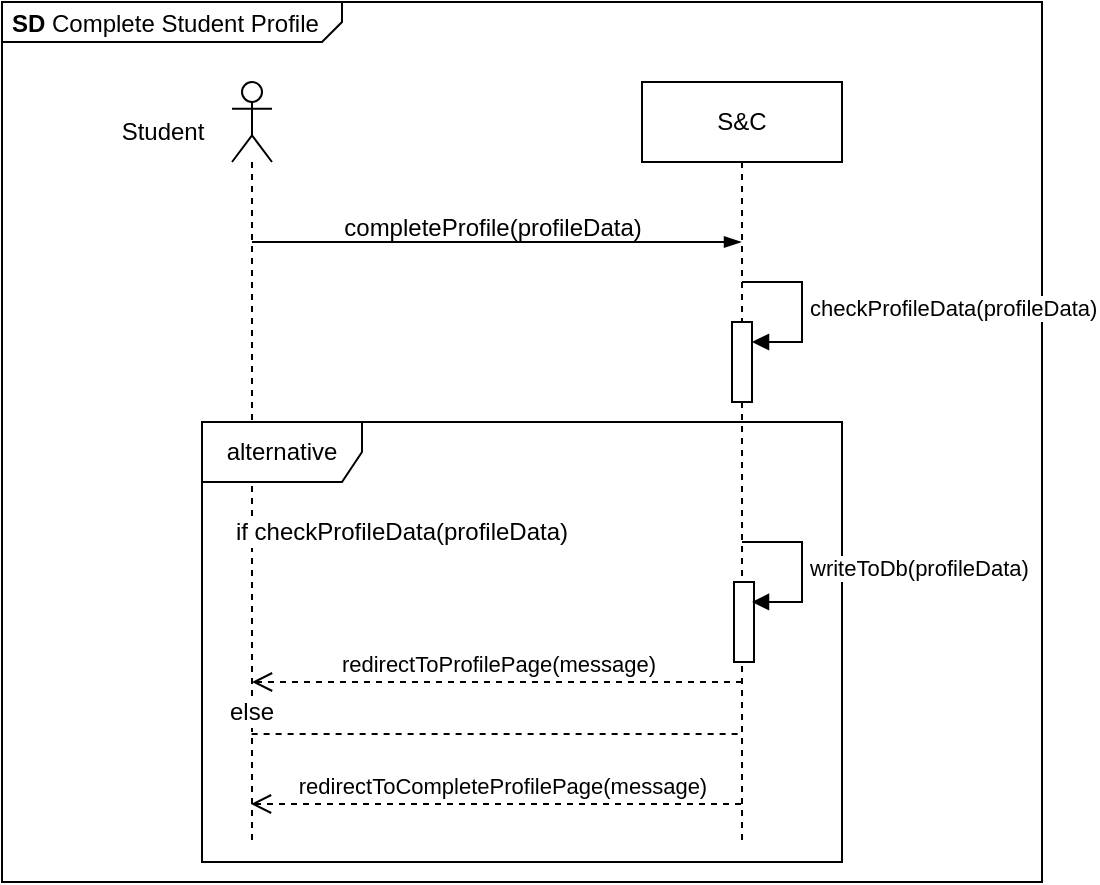 <mxfile version="24.9.3">
  <diagram name="Page-1" id="2YBvvXClWsGukQMizWep">
    <mxGraphModel dx="708" dy="477" grid="1" gridSize="10" guides="1" tooltips="1" connect="1" arrows="1" fold="1" page="1" pageScale="1" pageWidth="850" pageHeight="1100" math="0" shadow="0">
      <root>
        <mxCell id="0" />
        <mxCell id="1" parent="0" />
        <mxCell id="CObYJEAy56xA2G8EUnc1-56" value="&lt;p style=&quot;margin:0px;margin-top:4px;margin-left:5px;text-align:left;&quot;&gt;&lt;b&gt;SD&lt;/b&gt;  Complete Student Profile&lt;/p&gt;" style="html=1;shape=mxgraph.sysml.package;overflow=fill;labelX=170.62;align=left;spacingLeft=5;verticalAlign=top;spacingTop=-3;" vertex="1" parent="1">
          <mxGeometry x="160" width="520" height="440" as="geometry" />
        </mxCell>
        <mxCell id="CObYJEAy56xA2G8EUnc1-27" value="" style="shape=umlLifeline;perimeter=lifelinePerimeter;whiteSpace=wrap;html=1;container=1;dropTarget=0;collapsible=0;recursiveResize=0;outlineConnect=0;portConstraint=eastwest;newEdgeStyle={&quot;curved&quot;:0,&quot;rounded&quot;:0};participant=umlActor;" vertex="1" parent="1">
          <mxGeometry x="275" y="40" width="20" height="380" as="geometry" />
        </mxCell>
        <mxCell id="CObYJEAy56xA2G8EUnc1-28" value="S&amp;amp;C" style="shape=umlLifeline;perimeter=lifelinePerimeter;whiteSpace=wrap;html=1;container=1;dropTarget=0;collapsible=0;recursiveResize=0;outlineConnect=0;portConstraint=eastwest;newEdgeStyle={&quot;curved&quot;:0,&quot;rounded&quot;:0};" vertex="1" parent="1">
          <mxGeometry x="480" y="40" width="100" height="380" as="geometry" />
        </mxCell>
        <mxCell id="CObYJEAy56xA2G8EUnc1-49" value="" style="html=1;points=[[0,0,0,0,5],[0,1,0,0,-5],[1,0,0,0,5],[1,1,0,0,-5]];perimeter=orthogonalPerimeter;outlineConnect=0;targetShapes=umlLifeline;portConstraint=eastwest;newEdgeStyle={&quot;curved&quot;:0,&quot;rounded&quot;:0};" vertex="1" parent="CObYJEAy56xA2G8EUnc1-28">
          <mxGeometry x="45" y="120" width="10" height="40" as="geometry" />
        </mxCell>
        <mxCell id="CObYJEAy56xA2G8EUnc1-50" value="checkProfileData(profileData)" style="html=1;align=left;spacingLeft=2;endArrow=block;rounded=0;edgeStyle=orthogonalEdgeStyle;curved=0;rounded=0;" edge="1" target="CObYJEAy56xA2G8EUnc1-49" parent="CObYJEAy56xA2G8EUnc1-28">
          <mxGeometry relative="1" as="geometry">
            <mxPoint x="50" y="100" as="sourcePoint" />
            <Array as="points">
              <mxPoint x="80" y="130" />
            </Array>
          </mxGeometry>
        </mxCell>
        <mxCell id="CObYJEAy56xA2G8EUnc1-29" value="Student" style="text;html=1;align=center;verticalAlign=middle;resizable=0;points=[];autosize=1;strokeColor=none;fillColor=none;" vertex="1" parent="1">
          <mxGeometry x="210" y="50" width="60" height="30" as="geometry" />
        </mxCell>
        <mxCell id="CObYJEAy56xA2G8EUnc1-32" value="" style="edgeStyle=elbowEdgeStyle;fontSize=12;html=1;endArrow=blockThin;endFill=1;rounded=0;" edge="1" parent="1" source="CObYJEAy56xA2G8EUnc1-27" target="CObYJEAy56xA2G8EUnc1-28">
          <mxGeometry width="160" relative="1" as="geometry">
            <mxPoint x="240" y="120" as="sourcePoint" />
            <mxPoint x="400" y="120" as="targetPoint" />
            <Array as="points">
              <mxPoint x="360" y="120" />
            </Array>
          </mxGeometry>
        </mxCell>
        <mxCell id="CObYJEAy56xA2G8EUnc1-33" value="completeProfile(profileData)" style="text;html=1;align=center;verticalAlign=middle;resizable=0;points=[];autosize=1;strokeColor=none;fillColor=none;" vertex="1" parent="1">
          <mxGeometry x="320" y="98" width="170" height="30" as="geometry" />
        </mxCell>
        <mxCell id="CObYJEAy56xA2G8EUnc1-34" value="redirectToCompleteProfilePage(message)" style="html=1;verticalAlign=bottom;endArrow=open;dashed=1;endSize=8;curved=0;rounded=0;" edge="1" parent="1">
          <mxGeometry x="-0.025" relative="1" as="geometry">
            <mxPoint x="529.5" y="401" as="sourcePoint" />
            <mxPoint x="284.5" y="401" as="targetPoint" />
            <Array as="points">
              <mxPoint x="360" y="401" />
            </Array>
            <mxPoint as="offset" />
          </mxGeometry>
        </mxCell>
        <mxCell id="CObYJEAy56xA2G8EUnc1-39" value="alternative" style="shape=umlFrame;whiteSpace=wrap;html=1;pointerEvents=0;width=80;height=30;" vertex="1" parent="1">
          <mxGeometry x="260" y="210" width="320" height="220" as="geometry" />
        </mxCell>
        <mxCell id="CObYJEAy56xA2G8EUnc1-40" value="" style="endArrow=none;dashed=1;html=1;rounded=0;" edge="1" parent="1">
          <mxGeometry width="50" height="50" relative="1" as="geometry">
            <mxPoint x="284.81" y="366.0" as="sourcePoint" />
            <mxPoint x="529.5" y="366.0" as="targetPoint" />
            <Array as="points">
              <mxPoint x="370" y="366" />
              <mxPoint x="410" y="366" />
            </Array>
          </mxGeometry>
        </mxCell>
        <mxCell id="CObYJEAy56xA2G8EUnc1-41" value="if checkProfileData(profileData)" style="text;html=1;align=center;verticalAlign=middle;whiteSpace=wrap;rounded=0;labelBackgroundColor=default;" vertex="1" parent="1">
          <mxGeometry x="240" y="250" width="240" height="30" as="geometry" />
        </mxCell>
        <mxCell id="CObYJEAy56xA2G8EUnc1-42" value="else" style="text;html=1;align=center;verticalAlign=middle;whiteSpace=wrap;rounded=0;labelBackgroundColor=default;" vertex="1" parent="1">
          <mxGeometry x="255" y="340" width="60" height="30" as="geometry" />
        </mxCell>
        <mxCell id="CObYJEAy56xA2G8EUnc1-53" value="" style="html=1;points=[[0,0,0,0,5],[0,1,0,0,-5],[1,0,0,0,5],[1,1,0,0,-5]];perimeter=orthogonalPerimeter;outlineConnect=0;targetShapes=umlLifeline;portConstraint=eastwest;newEdgeStyle={&quot;curved&quot;:0,&quot;rounded&quot;:0};" vertex="1" parent="1">
          <mxGeometry x="526" y="290" width="10" height="40" as="geometry" />
        </mxCell>
        <mxCell id="CObYJEAy56xA2G8EUnc1-54" value="writeToDb(profileData)" style="html=1;align=left;spacingLeft=2;endArrow=block;rounded=0;edgeStyle=orthogonalEdgeStyle;curved=0;rounded=0;" edge="1" parent="1">
          <mxGeometry relative="1" as="geometry">
            <mxPoint x="530" y="270" as="sourcePoint" />
            <Array as="points">
              <mxPoint x="560" y="270" />
              <mxPoint x="560" y="300" />
            </Array>
            <mxPoint x="535" y="299.966" as="targetPoint" />
          </mxGeometry>
        </mxCell>
        <mxCell id="CObYJEAy56xA2G8EUnc1-55" value="redirectToProfilePage(message)" style="html=1;verticalAlign=bottom;endArrow=open;dashed=1;endSize=8;curved=0;rounded=0;" edge="1" parent="1">
          <mxGeometry relative="1" as="geometry">
            <mxPoint x="530" y="340" as="sourcePoint" />
            <mxPoint x="285" y="340" as="targetPoint" />
          </mxGeometry>
        </mxCell>
      </root>
    </mxGraphModel>
  </diagram>
</mxfile>
